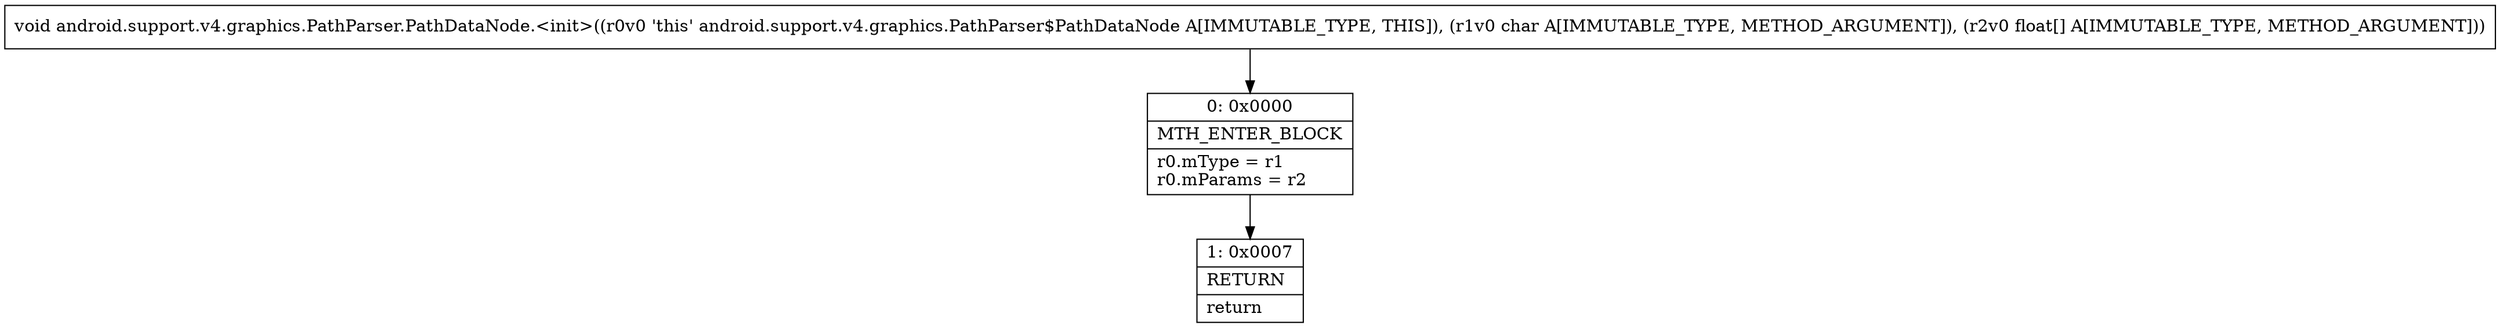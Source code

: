 digraph "CFG forandroid.support.v4.graphics.PathParser.PathDataNode.\<init\>(C[F)V" {
Node_0 [shape=record,label="{0\:\ 0x0000|MTH_ENTER_BLOCK\l|r0.mType = r1\lr0.mParams = r2\l}"];
Node_1 [shape=record,label="{1\:\ 0x0007|RETURN\l|return\l}"];
MethodNode[shape=record,label="{void android.support.v4.graphics.PathParser.PathDataNode.\<init\>((r0v0 'this' android.support.v4.graphics.PathParser$PathDataNode A[IMMUTABLE_TYPE, THIS]), (r1v0 char A[IMMUTABLE_TYPE, METHOD_ARGUMENT]), (r2v0 float[] A[IMMUTABLE_TYPE, METHOD_ARGUMENT])) }"];
MethodNode -> Node_0;
Node_0 -> Node_1;
}

